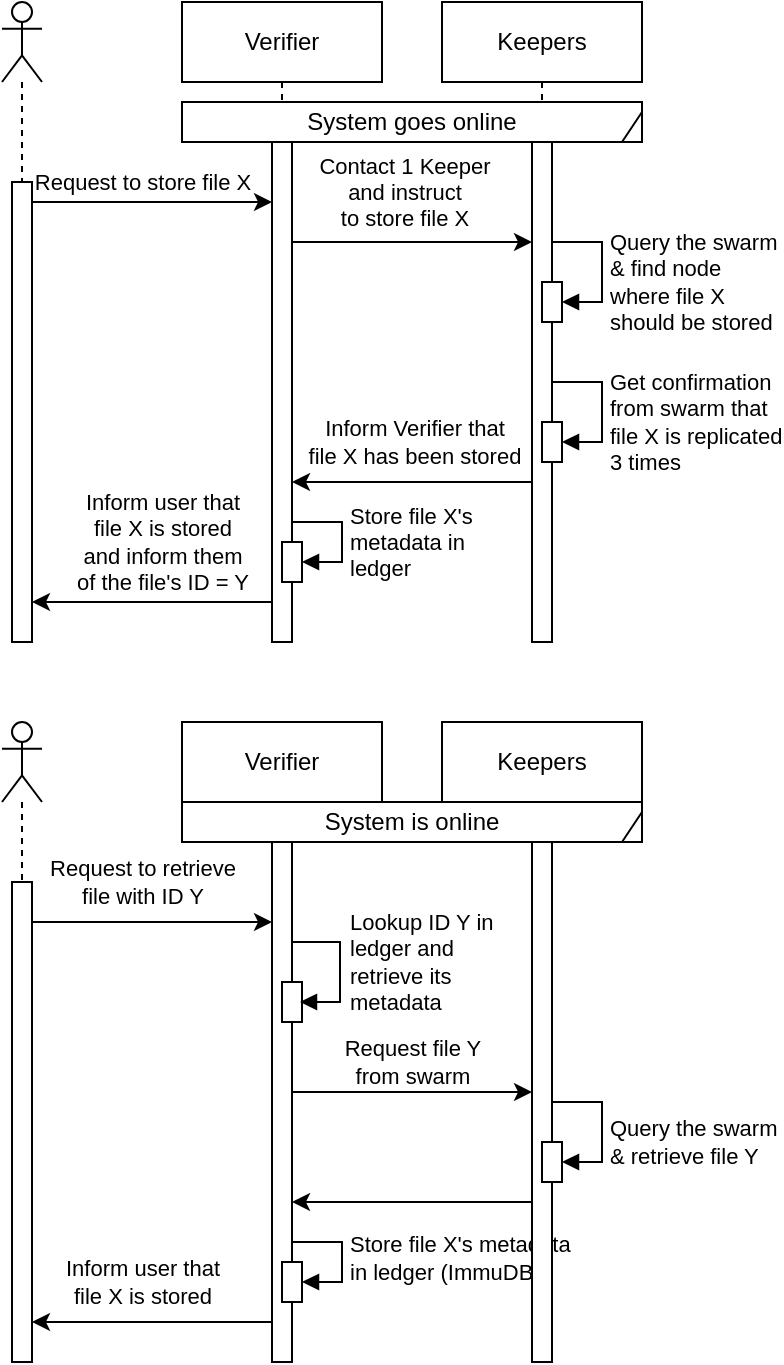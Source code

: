 <mxfile version="21.3.4" type="github">
  <diagram name="Page-1" id="2YBvvXClWsGukQMizWep">
    <mxGraphModel dx="638" dy="482" grid="1" gridSize="10" guides="1" tooltips="1" connect="1" arrows="1" fold="1" page="1" pageScale="1" pageWidth="850" pageHeight="1100" math="0" shadow="0">
      <root>
        <mxCell id="0" />
        <mxCell id="1" parent="0" />
        <mxCell id="udwQr87F3usd54VfVk4b-10" value="" style="shape=umlLifeline;perimeter=lifelinePerimeter;whiteSpace=wrap;html=1;container=1;dropTarget=0;collapsible=0;recursiveResize=0;outlineConnect=0;portConstraint=eastwest;newEdgeStyle={&quot;edgeStyle&quot;:&quot;elbowEdgeStyle&quot;,&quot;elbow&quot;:&quot;vertical&quot;,&quot;curved&quot;:0,&quot;rounded&quot;:0};participant=umlActor;" vertex="1" parent="1">
          <mxGeometry y="40" width="20" height="320" as="geometry" />
        </mxCell>
        <mxCell id="udwQr87F3usd54VfVk4b-11" value="" style="html=1;points=[];perimeter=orthogonalPerimeter;outlineConnect=0;targetShapes=umlLifeline;portConstraint=eastwest;newEdgeStyle={&quot;edgeStyle&quot;:&quot;elbowEdgeStyle&quot;,&quot;elbow&quot;:&quot;vertical&quot;,&quot;curved&quot;:0,&quot;rounded&quot;:0};" vertex="1" parent="udwQr87F3usd54VfVk4b-10">
          <mxGeometry x="5" y="90" width="10" height="230" as="geometry" />
        </mxCell>
        <mxCell id="udwQr87F3usd54VfVk4b-14" value="Verifier" style="shape=umlLifeline;perimeter=lifelinePerimeter;whiteSpace=wrap;html=1;container=1;dropTarget=0;collapsible=0;recursiveResize=0;outlineConnect=0;portConstraint=eastwest;newEdgeStyle={&quot;edgeStyle&quot;:&quot;elbowEdgeStyle&quot;,&quot;elbow&quot;:&quot;vertical&quot;,&quot;curved&quot;:0,&quot;rounded&quot;:0};" vertex="1" parent="1">
          <mxGeometry x="90" y="40" width="100" height="320" as="geometry" />
        </mxCell>
        <mxCell id="udwQr87F3usd54VfVk4b-16" value="" style="html=1;points=[];perimeter=orthogonalPerimeter;outlineConnect=0;targetShapes=umlLifeline;portConstraint=eastwest;newEdgeStyle={&quot;edgeStyle&quot;:&quot;elbowEdgeStyle&quot;,&quot;elbow&quot;:&quot;vertical&quot;,&quot;curved&quot;:0,&quot;rounded&quot;:0};" vertex="1" parent="udwQr87F3usd54VfVk4b-14">
          <mxGeometry x="45" y="50" width="10" height="270" as="geometry" />
        </mxCell>
        <mxCell id="udwQr87F3usd54VfVk4b-53" value="" style="html=1;points=[];perimeter=orthogonalPerimeter;outlineConnect=0;targetShapes=umlLifeline;portConstraint=eastwest;newEdgeStyle={&quot;edgeStyle&quot;:&quot;elbowEdgeStyle&quot;,&quot;elbow&quot;:&quot;vertical&quot;,&quot;curved&quot;:0,&quot;rounded&quot;:0};" vertex="1" parent="udwQr87F3usd54VfVk4b-14">
          <mxGeometry x="50" y="270" width="10" height="20" as="geometry" />
        </mxCell>
        <mxCell id="udwQr87F3usd54VfVk4b-54" value="Store file X&#39;s&lt;br&gt;metadata in&lt;br&gt;ledger" style="html=1;align=left;spacingLeft=2;endArrow=block;rounded=0;edgeStyle=orthogonalEdgeStyle;curved=0;rounded=0;" edge="1" target="udwQr87F3usd54VfVk4b-53" parent="udwQr87F3usd54VfVk4b-14" source="udwQr87F3usd54VfVk4b-16">
          <mxGeometry x="0.077" relative="1" as="geometry">
            <mxPoint x="60" y="250" as="sourcePoint" />
            <Array as="points">
              <mxPoint x="80" y="260" />
              <mxPoint x="80" y="280" />
            </Array>
            <mxPoint as="offset" />
          </mxGeometry>
        </mxCell>
        <mxCell id="udwQr87F3usd54VfVk4b-15" value="Keepers" style="shape=umlLifeline;perimeter=lifelinePerimeter;whiteSpace=wrap;html=1;container=1;dropTarget=0;collapsible=0;recursiveResize=0;outlineConnect=0;portConstraint=eastwest;newEdgeStyle={&quot;edgeStyle&quot;:&quot;elbowEdgeStyle&quot;,&quot;elbow&quot;:&quot;vertical&quot;,&quot;curved&quot;:0,&quot;rounded&quot;:0};" vertex="1" parent="1">
          <mxGeometry x="220" y="40" width="100" height="320" as="geometry" />
        </mxCell>
        <mxCell id="udwQr87F3usd54VfVk4b-22" value="" style="html=1;points=[];perimeter=orthogonalPerimeter;outlineConnect=0;targetShapes=umlLifeline;portConstraint=eastwest;newEdgeStyle={&quot;edgeStyle&quot;:&quot;elbowEdgeStyle&quot;,&quot;elbow&quot;:&quot;vertical&quot;,&quot;curved&quot;:0,&quot;rounded&quot;:0};" vertex="1" parent="udwQr87F3usd54VfVk4b-15">
          <mxGeometry x="45" y="50" width="10" height="270" as="geometry" />
        </mxCell>
        <mxCell id="udwQr87F3usd54VfVk4b-45" value="" style="html=1;points=[];perimeter=orthogonalPerimeter;outlineConnect=0;targetShapes=umlLifeline;portConstraint=eastwest;newEdgeStyle={&quot;edgeStyle&quot;:&quot;elbowEdgeStyle&quot;,&quot;elbow&quot;:&quot;vertical&quot;,&quot;curved&quot;:0,&quot;rounded&quot;:0};" vertex="1" parent="udwQr87F3usd54VfVk4b-15">
          <mxGeometry x="50" y="140" width="10" height="20" as="geometry" />
        </mxCell>
        <mxCell id="udwQr87F3usd54VfVk4b-46" value="Query the swarm&lt;br&gt;&amp;amp; find node&lt;br&gt;where file X&lt;br&gt;should be stored" style="html=1;align=left;spacingLeft=2;endArrow=block;rounded=0;edgeStyle=orthogonalEdgeStyle;curved=0;rounded=0;" edge="1" target="udwQr87F3usd54VfVk4b-45" parent="udwQr87F3usd54VfVk4b-15">
          <mxGeometry x="0.2" relative="1" as="geometry">
            <mxPoint x="55" y="120" as="sourcePoint" />
            <Array as="points">
              <mxPoint x="80" y="120" />
              <mxPoint x="80" y="150" />
            </Array>
            <mxPoint as="offset" />
          </mxGeometry>
        </mxCell>
        <mxCell id="udwQr87F3usd54VfVk4b-47" value="" style="html=1;points=[];perimeter=orthogonalPerimeter;outlineConnect=0;targetShapes=umlLifeline;portConstraint=eastwest;newEdgeStyle={&quot;edgeStyle&quot;:&quot;elbowEdgeStyle&quot;,&quot;elbow&quot;:&quot;vertical&quot;,&quot;curved&quot;:0,&quot;rounded&quot;:0};" vertex="1" parent="udwQr87F3usd54VfVk4b-15">
          <mxGeometry x="50" y="210" width="10" height="20" as="geometry" />
        </mxCell>
        <mxCell id="udwQr87F3usd54VfVk4b-48" value="Get confirmation&lt;br&gt;from swarm that&lt;br&gt;file X is replicated&lt;br&gt;3 times" style="html=1;align=left;spacingLeft=2;endArrow=block;rounded=0;edgeStyle=orthogonalEdgeStyle;curved=0;rounded=0;" edge="1" target="udwQr87F3usd54VfVk4b-47" parent="udwQr87F3usd54VfVk4b-15">
          <mxGeometry x="0.294" relative="1" as="geometry">
            <mxPoint x="55" y="180" as="sourcePoint" />
            <Array as="points">
              <mxPoint x="55" y="190" />
              <mxPoint x="80" y="190" />
              <mxPoint x="80" y="220" />
            </Array>
            <mxPoint as="offset" />
          </mxGeometry>
        </mxCell>
        <mxCell id="udwQr87F3usd54VfVk4b-36" value="System goes online" style="shape=umlFrame;whiteSpace=wrap;html=1;pointerEvents=0;width=280;height=20;gradientColor=none;" vertex="1" parent="1">
          <mxGeometry x="90" y="90" width="230" height="20" as="geometry" />
        </mxCell>
        <mxCell id="udwQr87F3usd54VfVk4b-37" value="" style="edgeStyle=elbowEdgeStyle;rounded=0;orthogonalLoop=1;jettySize=auto;html=1;elbow=vertical;curved=0;" edge="1" parent="1" source="udwQr87F3usd54VfVk4b-11" target="udwQr87F3usd54VfVk4b-16">
          <mxGeometry relative="1" as="geometry">
            <mxPoint x="130" y="140" as="targetPoint" />
            <Array as="points">
              <mxPoint x="60" y="140" />
            </Array>
          </mxGeometry>
        </mxCell>
        <mxCell id="udwQr87F3usd54VfVk4b-38" value="Request to store file X" style="edgeLabel;html=1;align=center;verticalAlign=middle;resizable=0;points=[];" vertex="1" connectable="0" parent="udwQr87F3usd54VfVk4b-37">
          <mxGeometry x="-0.358" y="1" relative="1" as="geometry">
            <mxPoint x="16" y="-9" as="offset" />
          </mxGeometry>
        </mxCell>
        <mxCell id="udwQr87F3usd54VfVk4b-41" style="edgeStyle=elbowEdgeStyle;rounded=0;orthogonalLoop=1;jettySize=auto;html=1;elbow=vertical;curved=0;" edge="1" parent="1" source="udwQr87F3usd54VfVk4b-16" target="udwQr87F3usd54VfVk4b-22">
          <mxGeometry relative="1" as="geometry">
            <mxPoint x="300" y="220" as="targetPoint" />
            <Array as="points">
              <mxPoint x="220" y="160" />
              <mxPoint x="230" y="150" />
            </Array>
          </mxGeometry>
        </mxCell>
        <mxCell id="udwQr87F3usd54VfVk4b-43" value="Contact 1 Keeper&lt;br&gt;and instruct&lt;br&gt;to store file X" style="edgeLabel;html=1;align=center;verticalAlign=middle;resizable=0;points=[];" vertex="1" connectable="0" parent="udwQr87F3usd54VfVk4b-41">
          <mxGeometry x="0.12" relative="1" as="geometry">
            <mxPoint x="-11" y="-25" as="offset" />
          </mxGeometry>
        </mxCell>
        <mxCell id="udwQr87F3usd54VfVk4b-49" style="edgeStyle=elbowEdgeStyle;rounded=0;orthogonalLoop=1;jettySize=auto;html=1;elbow=vertical;curved=0;" edge="1" parent="1" source="udwQr87F3usd54VfVk4b-22" target="udwQr87F3usd54VfVk4b-16">
          <mxGeometry relative="1" as="geometry">
            <Array as="points">
              <mxPoint x="200" y="280" />
            </Array>
          </mxGeometry>
        </mxCell>
        <mxCell id="udwQr87F3usd54VfVk4b-50" value="Inform Verifier that&lt;br&gt;file X has been stored" style="edgeLabel;html=1;align=center;verticalAlign=middle;resizable=0;points=[];" vertex="1" connectable="0" parent="udwQr87F3usd54VfVk4b-49">
          <mxGeometry x="0.108" y="-1" relative="1" as="geometry">
            <mxPoint x="7" y="-19" as="offset" />
          </mxGeometry>
        </mxCell>
        <mxCell id="udwQr87F3usd54VfVk4b-55" style="edgeStyle=elbowEdgeStyle;rounded=0;orthogonalLoop=1;jettySize=auto;html=1;elbow=vertical;curved=0;" edge="1" parent="1" source="udwQr87F3usd54VfVk4b-16" target="udwQr87F3usd54VfVk4b-11">
          <mxGeometry relative="1" as="geometry">
            <Array as="points">
              <mxPoint x="100" y="340" />
              <mxPoint x="60" y="360" />
            </Array>
          </mxGeometry>
        </mxCell>
        <mxCell id="udwQr87F3usd54VfVk4b-56" value="Inform user that&lt;br&gt;file X is stored&lt;br&gt;and inform them&lt;br&gt;of the file&#39;s ID = Y" style="edgeLabel;html=1;align=center;verticalAlign=middle;resizable=0;points=[];" vertex="1" connectable="0" parent="udwQr87F3usd54VfVk4b-55">
          <mxGeometry x="0.106" y="-3" relative="1" as="geometry">
            <mxPoint x="11" y="-27" as="offset" />
          </mxGeometry>
        </mxCell>
        <mxCell id="udwQr87F3usd54VfVk4b-57" value="" style="shape=umlLifeline;perimeter=lifelinePerimeter;whiteSpace=wrap;html=1;container=1;dropTarget=0;collapsible=0;recursiveResize=0;outlineConnect=0;portConstraint=eastwest;newEdgeStyle={&quot;edgeStyle&quot;:&quot;elbowEdgeStyle&quot;,&quot;elbow&quot;:&quot;vertical&quot;,&quot;curved&quot;:0,&quot;rounded&quot;:0};participant=umlActor;" vertex="1" parent="1">
          <mxGeometry y="400" width="20" height="320" as="geometry" />
        </mxCell>
        <mxCell id="udwQr87F3usd54VfVk4b-58" value="" style="html=1;points=[];perimeter=orthogonalPerimeter;outlineConnect=0;targetShapes=umlLifeline;portConstraint=eastwest;newEdgeStyle={&quot;edgeStyle&quot;:&quot;elbowEdgeStyle&quot;,&quot;elbow&quot;:&quot;vertical&quot;,&quot;curved&quot;:0,&quot;rounded&quot;:0};" vertex="1" parent="udwQr87F3usd54VfVk4b-57">
          <mxGeometry x="5" y="80" width="10" height="240" as="geometry" />
        </mxCell>
        <mxCell id="udwQr87F3usd54VfVk4b-59" value="Verifier" style="shape=umlLifeline;perimeter=lifelinePerimeter;whiteSpace=wrap;html=1;container=1;dropTarget=0;collapsible=0;recursiveResize=0;outlineConnect=0;portConstraint=eastwest;newEdgeStyle={&quot;edgeStyle&quot;:&quot;elbowEdgeStyle&quot;,&quot;elbow&quot;:&quot;vertical&quot;,&quot;curved&quot;:0,&quot;rounded&quot;:0};" vertex="1" parent="1">
          <mxGeometry x="90" y="400" width="100" height="320" as="geometry" />
        </mxCell>
        <mxCell id="udwQr87F3usd54VfVk4b-60" value="" style="html=1;points=[];perimeter=orthogonalPerimeter;outlineConnect=0;targetShapes=umlLifeline;portConstraint=eastwest;newEdgeStyle={&quot;edgeStyle&quot;:&quot;elbowEdgeStyle&quot;,&quot;elbow&quot;:&quot;vertical&quot;,&quot;curved&quot;:0,&quot;rounded&quot;:0};" vertex="1" parent="udwQr87F3usd54VfVk4b-59">
          <mxGeometry x="45" y="50" width="10" height="270" as="geometry" />
        </mxCell>
        <mxCell id="udwQr87F3usd54VfVk4b-61" value="" style="html=1;points=[];perimeter=orthogonalPerimeter;outlineConnect=0;targetShapes=umlLifeline;portConstraint=eastwest;newEdgeStyle={&quot;edgeStyle&quot;:&quot;elbowEdgeStyle&quot;,&quot;elbow&quot;:&quot;vertical&quot;,&quot;curved&quot;:0,&quot;rounded&quot;:0};" vertex="1" parent="udwQr87F3usd54VfVk4b-59">
          <mxGeometry x="50" y="270" width="10" height="20" as="geometry" />
        </mxCell>
        <mxCell id="udwQr87F3usd54VfVk4b-62" value="Store file X&#39;s metadata&lt;br&gt;in ledger (ImmuDB)" style="html=1;align=left;spacingLeft=2;endArrow=block;rounded=0;edgeStyle=orthogonalEdgeStyle;curved=0;rounded=0;" edge="1" parent="udwQr87F3usd54VfVk4b-59" source="udwQr87F3usd54VfVk4b-60" target="udwQr87F3usd54VfVk4b-61">
          <mxGeometry relative="1" as="geometry">
            <mxPoint x="60" y="250" as="sourcePoint" />
            <Array as="points">
              <mxPoint x="80" y="260" />
              <mxPoint x="80" y="280" />
            </Array>
          </mxGeometry>
        </mxCell>
        <mxCell id="udwQr87F3usd54VfVk4b-79" value="" style="html=1;points=[];perimeter=orthogonalPerimeter;outlineConnect=0;targetShapes=umlLifeline;portConstraint=eastwest;newEdgeStyle={&quot;edgeStyle&quot;:&quot;elbowEdgeStyle&quot;,&quot;elbow&quot;:&quot;vertical&quot;,&quot;curved&quot;:0,&quot;rounded&quot;:0};" vertex="1" parent="udwQr87F3usd54VfVk4b-59">
          <mxGeometry x="50" y="130" width="10" height="20" as="geometry" />
        </mxCell>
        <mxCell id="udwQr87F3usd54VfVk4b-80" value="Lookup ID Y in&lt;br&gt;ledger and&lt;br&gt;retrieve its&lt;br&gt;metadata" style="html=1;align=left;spacingLeft=2;endArrow=block;rounded=0;edgeStyle=orthogonalEdgeStyle;curved=0;rounded=0;" edge="1" parent="udwQr87F3usd54VfVk4b-59">
          <mxGeometry x="-0.081" y="1" relative="1" as="geometry">
            <mxPoint x="55" y="110" as="sourcePoint" />
            <Array as="points">
              <mxPoint x="79" y="110" />
              <mxPoint x="79" y="140" />
            </Array>
            <mxPoint x="59" y="140" as="targetPoint" />
            <mxPoint as="offset" />
          </mxGeometry>
        </mxCell>
        <mxCell id="udwQr87F3usd54VfVk4b-63" value="Keepers" style="shape=umlLifeline;perimeter=lifelinePerimeter;whiteSpace=wrap;html=1;container=1;dropTarget=0;collapsible=0;recursiveResize=0;outlineConnect=0;portConstraint=eastwest;newEdgeStyle={&quot;edgeStyle&quot;:&quot;elbowEdgeStyle&quot;,&quot;elbow&quot;:&quot;vertical&quot;,&quot;curved&quot;:0,&quot;rounded&quot;:0};" vertex="1" parent="1">
          <mxGeometry x="220" y="400" width="100" height="320" as="geometry" />
        </mxCell>
        <mxCell id="udwQr87F3usd54VfVk4b-64" value="" style="html=1;points=[];perimeter=orthogonalPerimeter;outlineConnect=0;targetShapes=umlLifeline;portConstraint=eastwest;newEdgeStyle={&quot;edgeStyle&quot;:&quot;elbowEdgeStyle&quot;,&quot;elbow&quot;:&quot;vertical&quot;,&quot;curved&quot;:0,&quot;rounded&quot;:0};" vertex="1" parent="udwQr87F3usd54VfVk4b-63">
          <mxGeometry x="45" y="50" width="10" height="270" as="geometry" />
        </mxCell>
        <mxCell id="udwQr87F3usd54VfVk4b-67" value="" style="html=1;points=[];perimeter=orthogonalPerimeter;outlineConnect=0;targetShapes=umlLifeline;portConstraint=eastwest;newEdgeStyle={&quot;edgeStyle&quot;:&quot;elbowEdgeStyle&quot;,&quot;elbow&quot;:&quot;vertical&quot;,&quot;curved&quot;:0,&quot;rounded&quot;:0};" vertex="1" parent="udwQr87F3usd54VfVk4b-63">
          <mxGeometry x="50" y="210" width="10" height="20" as="geometry" />
        </mxCell>
        <mxCell id="udwQr87F3usd54VfVk4b-68" value="Query the swarm&lt;br&gt;&amp;amp; retrieve file Y" style="html=1;align=left;spacingLeft=2;endArrow=block;rounded=0;edgeStyle=orthogonalEdgeStyle;curved=0;rounded=0;" edge="1" parent="udwQr87F3usd54VfVk4b-63" target="udwQr87F3usd54VfVk4b-67">
          <mxGeometry x="0.294" relative="1" as="geometry">
            <mxPoint x="55" y="180" as="sourcePoint" />
            <Array as="points">
              <mxPoint x="55" y="190" />
              <mxPoint x="80" y="190" />
              <mxPoint x="80" y="220" />
            </Array>
            <mxPoint as="offset" />
          </mxGeometry>
        </mxCell>
        <mxCell id="udwQr87F3usd54VfVk4b-69" value="System is online" style="shape=umlFrame;whiteSpace=wrap;html=1;pointerEvents=0;width=280;height=20;gradientColor=none;" vertex="1" parent="1">
          <mxGeometry x="90" y="440" width="230" height="20" as="geometry" />
        </mxCell>
        <mxCell id="udwQr87F3usd54VfVk4b-70" value="" style="edgeStyle=elbowEdgeStyle;rounded=0;orthogonalLoop=1;jettySize=auto;html=1;elbow=horizontal;curved=0;" edge="1" parent="1">
          <mxGeometry relative="1" as="geometry">
            <mxPoint x="135.0" y="500" as="targetPoint" />
            <Array as="points">
              <mxPoint x="60" y="500" />
            </Array>
            <mxPoint x="15.0" y="500" as="sourcePoint" />
          </mxGeometry>
        </mxCell>
        <mxCell id="udwQr87F3usd54VfVk4b-78" value="Request to retrieve&lt;br&gt;file with ID Y" style="edgeLabel;html=1;align=center;verticalAlign=middle;resizable=0;points=[];" vertex="1" connectable="0" parent="udwQr87F3usd54VfVk4b-70">
          <mxGeometry x="0.152" relative="1" as="geometry">
            <mxPoint x="-14" y="-20" as="offset" />
          </mxGeometry>
        </mxCell>
        <mxCell id="udwQr87F3usd54VfVk4b-74" style="edgeStyle=elbowEdgeStyle;rounded=0;orthogonalLoop=1;jettySize=auto;html=1;elbow=vertical;curved=0;" edge="1" parent="1" source="udwQr87F3usd54VfVk4b-64" target="udwQr87F3usd54VfVk4b-60">
          <mxGeometry relative="1" as="geometry">
            <Array as="points">
              <mxPoint x="200" y="640" />
            </Array>
          </mxGeometry>
        </mxCell>
        <mxCell id="udwQr87F3usd54VfVk4b-76" style="edgeStyle=elbowEdgeStyle;rounded=0;orthogonalLoop=1;jettySize=auto;html=1;elbow=vertical;curved=0;" edge="1" parent="1" source="udwQr87F3usd54VfVk4b-60" target="udwQr87F3usd54VfVk4b-58">
          <mxGeometry relative="1" as="geometry">
            <Array as="points">
              <mxPoint x="100" y="700" />
              <mxPoint x="60" y="720" />
            </Array>
          </mxGeometry>
        </mxCell>
        <mxCell id="udwQr87F3usd54VfVk4b-77" value="Inform user that&lt;br&gt;file X is stored" style="edgeLabel;html=1;align=center;verticalAlign=middle;resizable=0;points=[];" vertex="1" connectable="0" parent="udwQr87F3usd54VfVk4b-76">
          <mxGeometry x="0.106" y="-3" relative="1" as="geometry">
            <mxPoint x="1" y="-17" as="offset" />
          </mxGeometry>
        </mxCell>
        <mxCell id="udwQr87F3usd54VfVk4b-81" style="edgeStyle=elbowEdgeStyle;rounded=0;orthogonalLoop=1;jettySize=auto;html=1;elbow=vertical;curved=0;" edge="1" parent="1" source="udwQr87F3usd54VfVk4b-60" target="udwQr87F3usd54VfVk4b-64">
          <mxGeometry relative="1" as="geometry">
            <Array as="points">
              <mxPoint x="210" y="585" />
            </Array>
          </mxGeometry>
        </mxCell>
        <mxCell id="udwQr87F3usd54VfVk4b-82" value="Request file Y&lt;br&gt;from swarm" style="edgeLabel;html=1;align=center;verticalAlign=middle;resizable=0;points=[];" vertex="1" connectable="0" parent="udwQr87F3usd54VfVk4b-81">
          <mxGeometry x="-0.217" y="3" relative="1" as="geometry">
            <mxPoint x="13" y="-12" as="offset" />
          </mxGeometry>
        </mxCell>
      </root>
    </mxGraphModel>
  </diagram>
</mxfile>
